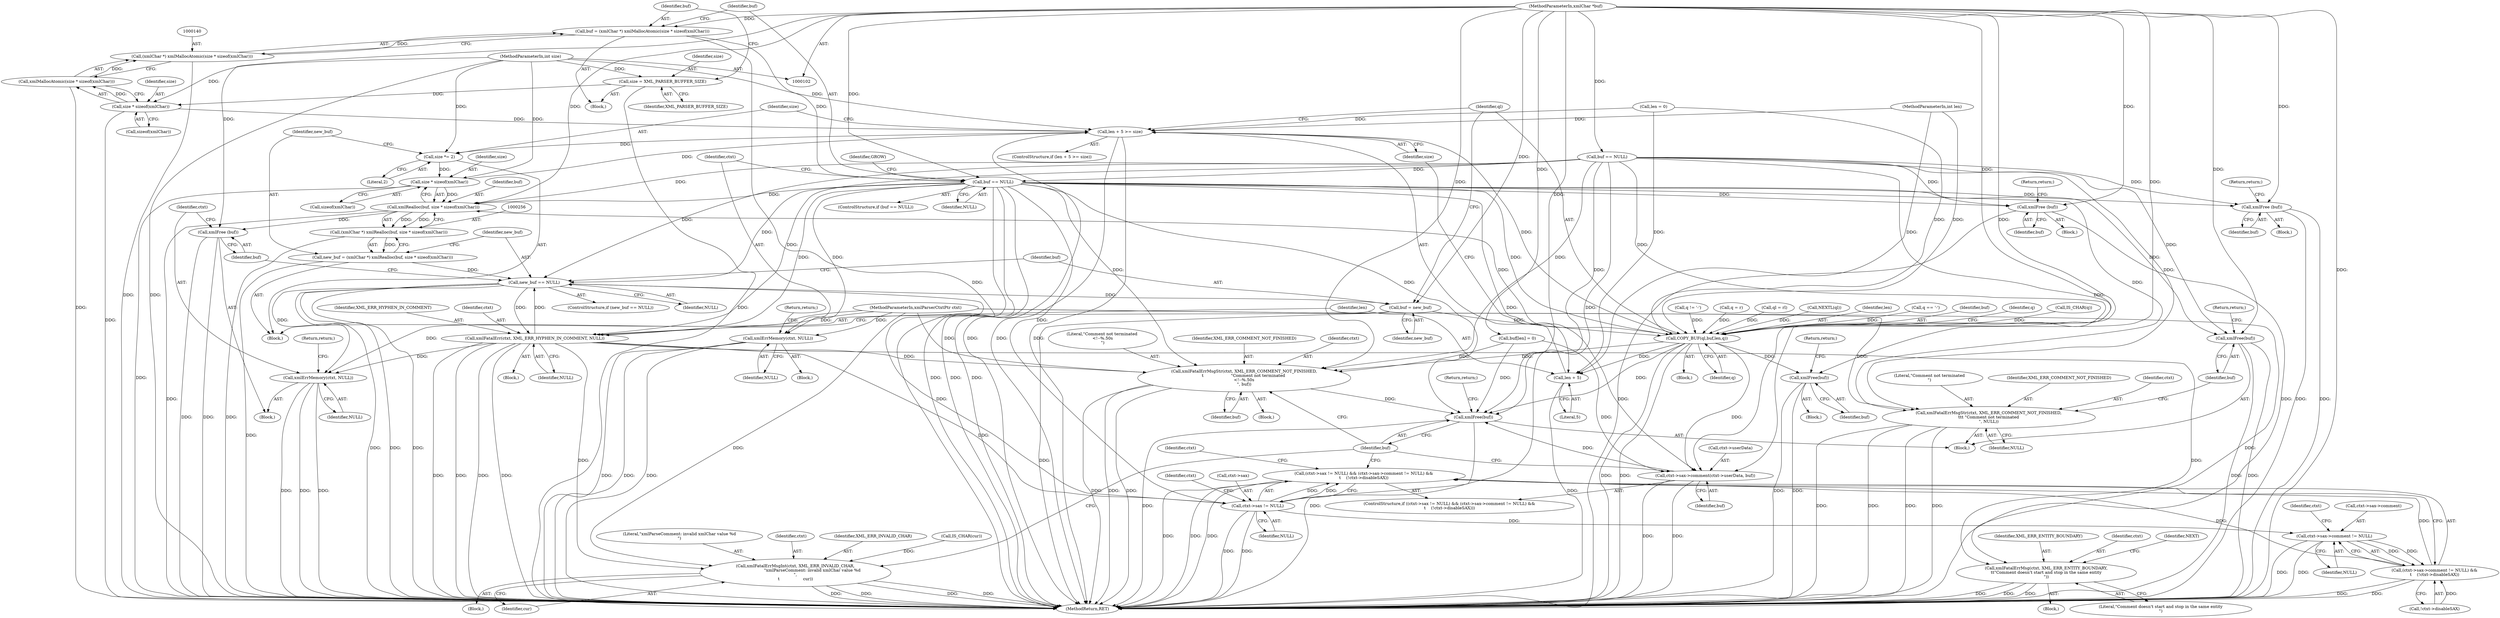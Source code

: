 digraph "0_Chrome_d0947db40187f4708c58e64cbd6013faf9eddeed_9@integer" {
"1000137" [label="(Call,buf = (xmlChar *) xmlMallocAtomic(size * sizeof(xmlChar)))"];
"1000139" [label="(Call,(xmlChar *) xmlMallocAtomic(size * sizeof(xmlChar)))"];
"1000141" [label="(Call,xmlMallocAtomic(size * sizeof(xmlChar)))"];
"1000142" [label="(Call,size * sizeof(xmlChar))"];
"1000134" [label="(Call,size = XML_PARSER_BUFFER_SIZE)"];
"1000106" [label="(MethodParameterIn,int size)"];
"1000104" [label="(MethodParameterIn,xmlChar *buf)"];
"1000147" [label="(Call,buf == NULL)"];
"1000151" [label="(Call,xmlErrMemory(ctxt, NULL))"];
"1000175" [label="(Call,xmlFree (buf))"];
"1000199" [label="(Call,xmlFree (buf))"];
"1000238" [label="(Call,xmlFatalErr(ctxt, XML_ERR_HYPHEN_IN_COMMENT, NULL))"];
"1000264" [label="(Call,new_buf == NULL)"];
"1000270" [label="(Call,xmlErrMemory(ctxt, NULL))"];
"1000274" [label="(Call,buf = new_buf)"];
"1000277" [label="(Call,COPY_BUF(ql,buf,len,q))"];
"1000243" [label="(Call,len + 5 >= size)"];
"1000250" [label="(Call,size *= 2)"];
"1000259" [label="(Call,size * sizeof(xmlChar))"];
"1000257" [label="(Call,xmlRealloc(buf, size * sizeof(xmlChar)))"];
"1000255" [label="(Call,(xmlChar *) xmlRealloc(buf, size * sizeof(xmlChar)))"];
"1000253" [label="(Call,new_buf = (xmlChar *) xmlRealloc(buf, size * sizeof(xmlChar)))"];
"1000268" [label="(Call,xmlFree (buf))"];
"1000244" [label="(Call,len + 5)"];
"1000312" [label="(Call,xmlFree(buf))"];
"1000342" [label="(Call,xmlFatalErrMsgStr(ctxt, XML_ERR_COMMENT_NOT_FINISHED,\n\t                     \"Comment not terminated \n<!--%.50s\n\", buf))"];
"1000398" [label="(Call,xmlFree(buf))"];
"1000393" [label="(Call,ctxt->sax->comment(ctxt->userData, buf))"];
"1000376" [label="(Call,ctxt->sax != NULL)"];
"1000375" [label="(Call,(ctxt->sax != NULL) && (ctxt->sax->comment != NULL) &&\n\t    (!ctxt->disableSAX))"];
"1000382" [label="(Call,ctxt->sax->comment != NULL)"];
"1000381" [label="(Call,(ctxt->sax->comment != NULL) &&\n\t    (!ctxt->disableSAX))"];
"1000353" [label="(Call,xmlFatalErrMsgInt(ctxt, XML_ERR_INVALID_CHAR,\n                          \"xmlParseComment: invalid xmlChar value %d\n\",\n\t                  cur))"];
"1000369" [label="(Call,xmlFatalErrMsg(ctxt, XML_ERR_ENTITY_BOUNDARY,\n\t\t\"Comment doesn't start and stop in the same entity\n\"))"];
"1000402" [label="(Call,xmlFatalErrMsgStr(ctxt, XML_ERR_COMMENT_NOT_FINISHED,\n\t\t\t \"Comment not terminated\n\", NULL))"];
"1000407" [label="(Call,xmlFree(buf))"];
"1000265" [label="(Identifier,new_buf)"];
"1000382" [label="(Call,ctxt->sax->comment != NULL)"];
"1000274" [label="(Call,buf = new_buf)"];
"1000391" [label="(Identifier,ctxt)"];
"1000199" [label="(Call,xmlFree (buf))"];
"1000243" [label="(Call,len + 5 >= size)"];
"1000375" [label="(Call,(ctxt->sax != NULL) && (ctxt->sax->comment != NULL) &&\n\t    (!ctxt->disableSAX))"];
"1000402" [label="(Call,xmlFatalErrMsgStr(ctxt, XML_ERR_COMMENT_NOT_FINISHED,\n\t\t\t \"Comment not terminated\n\", NULL))"];
"1000371" [label="(Identifier,XML_ERR_ENTITY_BOUNDARY)"];
"1000127" [label="(Call,buf == NULL)"];
"1000376" [label="(Call,ctxt->sax != NULL)"];
"1000254" [label="(Identifier,new_buf)"];
"1000137" [label="(Call,buf = (xmlChar *) xmlMallocAtomic(size * sizeof(xmlChar)))"];
"1000176" [label="(Identifier,buf)"];
"1000131" [label="(Call,len = 0)"];
"1000345" [label="(Literal,\"Comment not terminated \n<!--%.50s\n\")"];
"1000383" [label="(Call,ctxt->sax->comment)"];
"1000377" [label="(Call,ctxt->sax)"];
"1000175" [label="(Call,xmlFree (buf))"];
"1000352" [label="(Block,)"];
"1000313" [label="(Identifier,buf)"];
"1000403" [label="(Identifier,ctxt)"];
"1000134" [label="(Call,size = XML_PARSER_BUFFER_SIZE)"];
"1000271" [label="(Identifier,ctxt)"];
"1000139" [label="(Call,(xmlChar *) xmlMallocAtomic(size * sizeof(xmlChar)))"];
"1000154" [label="(Return,return;)"];
"1000103" [label="(MethodParameterIn,xmlParserCtxtPtr ctxt)"];
"1000104" [label="(MethodParameterIn,xmlChar *buf)"];
"1000314" [label="(Return,return;)"];
"1000153" [label="(Identifier,NULL)"];
"1000285" [label="(Call,ql = rl)"];
"1000277" [label="(Call,COPY_BUF(ql,buf,len,q))"];
"1000405" [label="(Literal,\"Comment not terminated\n\")"];
"1000136" [label="(Identifier,XML_PARSER_BUFFER_SIZE)"];
"1000356" [label="(Literal,\"xmlParseComment: invalid xmlChar value %d\n\")"];
"1000144" [label="(Call,sizeof(xmlChar))"];
"1000266" [label="(Identifier,NULL)"];
"1000275" [label="(Identifier,buf)"];
"1000354" [label="(Identifier,ctxt)"];
"1000253" [label="(Call,new_buf = (xmlChar *) xmlRealloc(buf, size * sizeof(xmlChar)))"];
"1000311" [label="(Block,)"];
"1000178" [label="(Call,NEXTL(ql))"];
"1000255" [label="(Call,(xmlChar *) xmlRealloc(buf, size * sizeof(xmlChar)))"];
"1000346" [label="(Identifier,buf)"];
"1000147" [label="(Call,buf == NULL)"];
"1000150" [label="(Block,)"];
"1000389" [label="(Call,!ctxt->disableSAX)"];
"1000370" [label="(Identifier,ctxt)"];
"1000200" [label="(Identifier,buf)"];
"1000246" [label="(Literal,5)"];
"1000238" [label="(Call,xmlFatalErr(ctxt, XML_ERR_HYPHEN_IN_COMMENT, NULL))"];
"1000259" [label="(Call,size * sizeof(xmlChar))"];
"1000353" [label="(Call,xmlFatalErrMsgInt(ctxt, XML_ERR_INVALID_CHAR,\n                          \"xmlParseComment: invalid xmlChar value %d\n\",\n\t                  cur))"];
"1000344" [label="(Identifier,XML_ERR_COMMENT_NOT_FINISHED)"];
"1000280" [label="(Identifier,len)"];
"1000201" [label="(Return,return;)"];
"1000234" [label="(Call,q == '-')"];
"1000357" [label="(Identifier,cur)"];
"1000393" [label="(Call,ctxt->sax->comment(ctxt->userData, buf))"];
"1000169" [label="(Block,)"];
"1000143" [label="(Identifier,size)"];
"1000373" [label="(Identifier,NEXT)"];
"1000105" [label="(MethodParameterIn,int len)"];
"1000268" [label="(Call,xmlFree (buf))"];
"1000130" [label="(Block,)"];
"1000385" [label="(Identifier,ctxt)"];
"1000142" [label="(Call,size * sizeof(xmlChar))"];
"1000312" [label="(Call,xmlFree(buf))"];
"1000395" [label="(Identifier,ctxt)"];
"1000279" [label="(Identifier,buf)"];
"1000355" [label="(Identifier,XML_ERR_INVALID_CHAR)"];
"1000244" [label="(Call,len + 5)"];
"1000368" [label="(Block,)"];
"1000106" [label="(MethodParameterIn,int size)"];
"1000332" [label="(Call,buf[len] = 0)"];
"1000151" [label="(Call,xmlErrMemory(ctxt, NULL))"];
"1000237" [label="(Block,)"];
"1000264" [label="(Call,new_buf == NULL)"];
"1000270" [label="(Call,xmlErrMemory(ctxt, NULL))"];
"1000380" [label="(Identifier,NULL)"];
"1000240" [label="(Identifier,XML_ERR_HYPHEN_IN_COMMENT)"];
"1000141" [label="(Call,xmlMallocAtomic(size * sizeof(xmlChar)))"];
"1000193" [label="(Block,)"];
"1000276" [label="(Identifier,new_buf)"];
"1000407" [label="(Call,xmlFree(buf))"];
"1000408" [label="(Identifier,buf)"];
"1000342" [label="(Call,xmlFatalErrMsgStr(ctxt, XML_ERR_COMMENT_NOT_FINISHED,\n\t                     \"Comment not terminated \n<!--%.50s\n\", buf))"];
"1000257" [label="(Call,xmlRealloc(buf, size * sizeof(xmlChar)))"];
"1000406" [label="(Identifier,NULL)"];
"1000263" [label="(ControlStructure,if (new_buf == NULL))"];
"1000241" [label="(Identifier,NULL)"];
"1000272" [label="(Identifier,NULL)"];
"1000400" [label="(Return,return;)"];
"1000239" [label="(Identifier,ctxt)"];
"1000107" [label="(Block,)"];
"1000177" [label="(Return,return;)"];
"1000252" [label="(Literal,2)"];
"1000397" [label="(Identifier,buf)"];
"1000155" [label="(Identifier,GROW)"];
"1000248" [label="(Block,)"];
"1000146" [label="(ControlStructure,if (buf == NULL))"];
"1000399" [label="(Identifier,buf)"];
"1000343" [label="(Identifier,ctxt)"];
"1000283" [label="(Identifier,q)"];
"1000247" [label="(Identifier,size)"];
"1000138" [label="(Identifier,buf)"];
"1000394" [label="(Call,ctxt->userData)"];
"1000410" [label="(MethodReturn,RET)"];
"1000267" [label="(Block,)"];
"1000278" [label="(Identifier,ql)"];
"1000242" [label="(ControlStructure,if (len + 5 >= size))"];
"1000167" [label="(Call,IS_CHAR(q))"];
"1000251" [label="(Identifier,size)"];
"1000225" [label="(Call,q != '-')"];
"1000369" [label="(Call,xmlFatalErrMsg(ctxt, XML_ERR_ENTITY_BOUNDARY,\n\t\t\"Comment doesn't start and stop in the same entity\n\"))"];
"1000258" [label="(Identifier,buf)"];
"1000135" [label="(Identifier,size)"];
"1000260" [label="(Identifier,size)"];
"1000398" [label="(Call,xmlFree(buf))"];
"1000388" [label="(Identifier,NULL)"];
"1000152" [label="(Identifier,ctxt)"];
"1000281" [label="(Identifier,q)"];
"1000269" [label="(Identifier,buf)"];
"1000282" [label="(Call,q = r)"];
"1000149" [label="(Identifier,NULL)"];
"1000350" [label="(Call,IS_CHAR(cur))"];
"1000228" [label="(Block,)"];
"1000273" [label="(Return,return;)"];
"1000372" [label="(Literal,\"Comment doesn't start and stop in the same entity\n\")"];
"1000261" [label="(Call,sizeof(xmlChar))"];
"1000341" [label="(Block,)"];
"1000381" [label="(Call,(ctxt->sax->comment != NULL) &&\n\t    (!ctxt->disableSAX))"];
"1000245" [label="(Identifier,len)"];
"1000404" [label="(Identifier,XML_ERR_COMMENT_NOT_FINISHED)"];
"1000250" [label="(Call,size *= 2)"];
"1000148" [label="(Identifier,buf)"];
"1000409" [label="(Return,return;)"];
"1000374" [label="(ControlStructure,if ((ctxt->sax != NULL) && (ctxt->sax->comment != NULL) &&\n\t    (!ctxt->disableSAX)))"];
"1000137" -> "1000130"  [label="AST: "];
"1000137" -> "1000139"  [label="CFG: "];
"1000138" -> "1000137"  [label="AST: "];
"1000139" -> "1000137"  [label="AST: "];
"1000148" -> "1000137"  [label="CFG: "];
"1000137" -> "1000410"  [label="DDG: "];
"1000139" -> "1000137"  [label="DDG: "];
"1000104" -> "1000137"  [label="DDG: "];
"1000137" -> "1000147"  [label="DDG: "];
"1000139" -> "1000141"  [label="CFG: "];
"1000140" -> "1000139"  [label="AST: "];
"1000141" -> "1000139"  [label="AST: "];
"1000139" -> "1000410"  [label="DDG: "];
"1000141" -> "1000139"  [label="DDG: "];
"1000141" -> "1000142"  [label="CFG: "];
"1000142" -> "1000141"  [label="AST: "];
"1000141" -> "1000410"  [label="DDG: "];
"1000142" -> "1000141"  [label="DDG: "];
"1000142" -> "1000144"  [label="CFG: "];
"1000143" -> "1000142"  [label="AST: "];
"1000144" -> "1000142"  [label="AST: "];
"1000142" -> "1000410"  [label="DDG: "];
"1000134" -> "1000142"  [label="DDG: "];
"1000106" -> "1000142"  [label="DDG: "];
"1000142" -> "1000243"  [label="DDG: "];
"1000134" -> "1000130"  [label="AST: "];
"1000134" -> "1000136"  [label="CFG: "];
"1000135" -> "1000134"  [label="AST: "];
"1000136" -> "1000134"  [label="AST: "];
"1000138" -> "1000134"  [label="CFG: "];
"1000134" -> "1000410"  [label="DDG: "];
"1000106" -> "1000134"  [label="DDG: "];
"1000106" -> "1000102"  [label="AST: "];
"1000106" -> "1000410"  [label="DDG: "];
"1000106" -> "1000243"  [label="DDG: "];
"1000106" -> "1000250"  [label="DDG: "];
"1000106" -> "1000259"  [label="DDG: "];
"1000104" -> "1000102"  [label="AST: "];
"1000104" -> "1000410"  [label="DDG: "];
"1000104" -> "1000127"  [label="DDG: "];
"1000104" -> "1000147"  [label="DDG: "];
"1000104" -> "1000175"  [label="DDG: "];
"1000104" -> "1000199"  [label="DDG: "];
"1000104" -> "1000257"  [label="DDG: "];
"1000104" -> "1000268"  [label="DDG: "];
"1000104" -> "1000274"  [label="DDG: "];
"1000104" -> "1000277"  [label="DDG: "];
"1000104" -> "1000312"  [label="DDG: "];
"1000104" -> "1000332"  [label="DDG: "];
"1000104" -> "1000342"  [label="DDG: "];
"1000104" -> "1000393"  [label="DDG: "];
"1000104" -> "1000398"  [label="DDG: "];
"1000104" -> "1000407"  [label="DDG: "];
"1000147" -> "1000146"  [label="AST: "];
"1000147" -> "1000149"  [label="CFG: "];
"1000148" -> "1000147"  [label="AST: "];
"1000149" -> "1000147"  [label="AST: "];
"1000152" -> "1000147"  [label="CFG: "];
"1000155" -> "1000147"  [label="CFG: "];
"1000147" -> "1000410"  [label="DDG: "];
"1000147" -> "1000410"  [label="DDG: "];
"1000147" -> "1000410"  [label="DDG: "];
"1000127" -> "1000147"  [label="DDG: "];
"1000147" -> "1000151"  [label="DDG: "];
"1000147" -> "1000175"  [label="DDG: "];
"1000147" -> "1000199"  [label="DDG: "];
"1000147" -> "1000238"  [label="DDG: "];
"1000147" -> "1000257"  [label="DDG: "];
"1000147" -> "1000264"  [label="DDG: "];
"1000147" -> "1000277"  [label="DDG: "];
"1000147" -> "1000342"  [label="DDG: "];
"1000147" -> "1000376"  [label="DDG: "];
"1000147" -> "1000393"  [label="DDG: "];
"1000147" -> "1000398"  [label="DDG: "];
"1000147" -> "1000402"  [label="DDG: "];
"1000147" -> "1000407"  [label="DDG: "];
"1000151" -> "1000150"  [label="AST: "];
"1000151" -> "1000153"  [label="CFG: "];
"1000152" -> "1000151"  [label="AST: "];
"1000153" -> "1000151"  [label="AST: "];
"1000154" -> "1000151"  [label="CFG: "];
"1000151" -> "1000410"  [label="DDG: "];
"1000151" -> "1000410"  [label="DDG: "];
"1000151" -> "1000410"  [label="DDG: "];
"1000103" -> "1000151"  [label="DDG: "];
"1000175" -> "1000169"  [label="AST: "];
"1000175" -> "1000176"  [label="CFG: "];
"1000176" -> "1000175"  [label="AST: "];
"1000177" -> "1000175"  [label="CFG: "];
"1000175" -> "1000410"  [label="DDG: "];
"1000175" -> "1000410"  [label="DDG: "];
"1000127" -> "1000175"  [label="DDG: "];
"1000199" -> "1000193"  [label="AST: "];
"1000199" -> "1000200"  [label="CFG: "];
"1000200" -> "1000199"  [label="AST: "];
"1000201" -> "1000199"  [label="CFG: "];
"1000199" -> "1000410"  [label="DDG: "];
"1000199" -> "1000410"  [label="DDG: "];
"1000127" -> "1000199"  [label="DDG: "];
"1000238" -> "1000237"  [label="AST: "];
"1000238" -> "1000241"  [label="CFG: "];
"1000239" -> "1000238"  [label="AST: "];
"1000240" -> "1000238"  [label="AST: "];
"1000241" -> "1000238"  [label="AST: "];
"1000245" -> "1000238"  [label="CFG: "];
"1000238" -> "1000410"  [label="DDG: "];
"1000238" -> "1000410"  [label="DDG: "];
"1000238" -> "1000410"  [label="DDG: "];
"1000238" -> "1000410"  [label="DDG: "];
"1000103" -> "1000238"  [label="DDG: "];
"1000127" -> "1000238"  [label="DDG: "];
"1000264" -> "1000238"  [label="DDG: "];
"1000238" -> "1000264"  [label="DDG: "];
"1000238" -> "1000270"  [label="DDG: "];
"1000238" -> "1000342"  [label="DDG: "];
"1000238" -> "1000353"  [label="DDG: "];
"1000238" -> "1000369"  [label="DDG: "];
"1000238" -> "1000376"  [label="DDG: "];
"1000264" -> "1000263"  [label="AST: "];
"1000264" -> "1000266"  [label="CFG: "];
"1000265" -> "1000264"  [label="AST: "];
"1000266" -> "1000264"  [label="AST: "];
"1000269" -> "1000264"  [label="CFG: "];
"1000275" -> "1000264"  [label="CFG: "];
"1000264" -> "1000410"  [label="DDG: "];
"1000264" -> "1000410"  [label="DDG: "];
"1000264" -> "1000410"  [label="DDG: "];
"1000253" -> "1000264"  [label="DDG: "];
"1000127" -> "1000264"  [label="DDG: "];
"1000264" -> "1000270"  [label="DDG: "];
"1000264" -> "1000274"  [label="DDG: "];
"1000264" -> "1000376"  [label="DDG: "];
"1000270" -> "1000267"  [label="AST: "];
"1000270" -> "1000272"  [label="CFG: "];
"1000271" -> "1000270"  [label="AST: "];
"1000272" -> "1000270"  [label="AST: "];
"1000273" -> "1000270"  [label="CFG: "];
"1000270" -> "1000410"  [label="DDG: "];
"1000270" -> "1000410"  [label="DDG: "];
"1000270" -> "1000410"  [label="DDG: "];
"1000103" -> "1000270"  [label="DDG: "];
"1000274" -> "1000248"  [label="AST: "];
"1000274" -> "1000276"  [label="CFG: "];
"1000275" -> "1000274"  [label="AST: "];
"1000276" -> "1000274"  [label="AST: "];
"1000278" -> "1000274"  [label="CFG: "];
"1000274" -> "1000410"  [label="DDG: "];
"1000274" -> "1000277"  [label="DDG: "];
"1000277" -> "1000228"  [label="AST: "];
"1000277" -> "1000281"  [label="CFG: "];
"1000278" -> "1000277"  [label="AST: "];
"1000279" -> "1000277"  [label="AST: "];
"1000280" -> "1000277"  [label="AST: "];
"1000281" -> "1000277"  [label="AST: "];
"1000283" -> "1000277"  [label="CFG: "];
"1000277" -> "1000410"  [label="DDG: "];
"1000277" -> "1000410"  [label="DDG: "];
"1000277" -> "1000243"  [label="DDG: "];
"1000277" -> "1000244"  [label="DDG: "];
"1000277" -> "1000257"  [label="DDG: "];
"1000285" -> "1000277"  [label="DDG: "];
"1000178" -> "1000277"  [label="DDG: "];
"1000127" -> "1000277"  [label="DDG: "];
"1000105" -> "1000277"  [label="DDG: "];
"1000131" -> "1000277"  [label="DDG: "];
"1000167" -> "1000277"  [label="DDG: "];
"1000234" -> "1000277"  [label="DDG: "];
"1000225" -> "1000277"  [label="DDG: "];
"1000282" -> "1000277"  [label="DDG: "];
"1000277" -> "1000312"  [label="DDG: "];
"1000277" -> "1000342"  [label="DDG: "];
"1000277" -> "1000393"  [label="DDG: "];
"1000277" -> "1000398"  [label="DDG: "];
"1000243" -> "1000242"  [label="AST: "];
"1000243" -> "1000247"  [label="CFG: "];
"1000244" -> "1000243"  [label="AST: "];
"1000247" -> "1000243"  [label="AST: "];
"1000251" -> "1000243"  [label="CFG: "];
"1000278" -> "1000243"  [label="CFG: "];
"1000243" -> "1000410"  [label="DDG: "];
"1000243" -> "1000410"  [label="DDG: "];
"1000243" -> "1000410"  [label="DDG: "];
"1000131" -> "1000243"  [label="DDG: "];
"1000105" -> "1000243"  [label="DDG: "];
"1000259" -> "1000243"  [label="DDG: "];
"1000243" -> "1000250"  [label="DDG: "];
"1000250" -> "1000248"  [label="AST: "];
"1000250" -> "1000252"  [label="CFG: "];
"1000251" -> "1000250"  [label="AST: "];
"1000252" -> "1000250"  [label="AST: "];
"1000254" -> "1000250"  [label="CFG: "];
"1000250" -> "1000259"  [label="DDG: "];
"1000259" -> "1000257"  [label="AST: "];
"1000259" -> "1000261"  [label="CFG: "];
"1000260" -> "1000259"  [label="AST: "];
"1000261" -> "1000259"  [label="AST: "];
"1000257" -> "1000259"  [label="CFG: "];
"1000259" -> "1000410"  [label="DDG: "];
"1000259" -> "1000257"  [label="DDG: "];
"1000257" -> "1000255"  [label="AST: "];
"1000258" -> "1000257"  [label="AST: "];
"1000255" -> "1000257"  [label="CFG: "];
"1000257" -> "1000410"  [label="DDG: "];
"1000257" -> "1000255"  [label="DDG: "];
"1000257" -> "1000255"  [label="DDG: "];
"1000127" -> "1000257"  [label="DDG: "];
"1000257" -> "1000268"  [label="DDG: "];
"1000255" -> "1000253"  [label="AST: "];
"1000256" -> "1000255"  [label="AST: "];
"1000253" -> "1000255"  [label="CFG: "];
"1000255" -> "1000410"  [label="DDG: "];
"1000255" -> "1000253"  [label="DDG: "];
"1000253" -> "1000248"  [label="AST: "];
"1000254" -> "1000253"  [label="AST: "];
"1000265" -> "1000253"  [label="CFG: "];
"1000253" -> "1000410"  [label="DDG: "];
"1000268" -> "1000267"  [label="AST: "];
"1000268" -> "1000269"  [label="CFG: "];
"1000269" -> "1000268"  [label="AST: "];
"1000271" -> "1000268"  [label="CFG: "];
"1000268" -> "1000410"  [label="DDG: "];
"1000268" -> "1000410"  [label="DDG: "];
"1000244" -> "1000246"  [label="CFG: "];
"1000245" -> "1000244"  [label="AST: "];
"1000246" -> "1000244"  [label="AST: "];
"1000247" -> "1000244"  [label="CFG: "];
"1000244" -> "1000410"  [label="DDG: "];
"1000131" -> "1000244"  [label="DDG: "];
"1000105" -> "1000244"  [label="DDG: "];
"1000312" -> "1000311"  [label="AST: "];
"1000312" -> "1000313"  [label="CFG: "];
"1000313" -> "1000312"  [label="AST: "];
"1000314" -> "1000312"  [label="CFG: "];
"1000312" -> "1000410"  [label="DDG: "];
"1000312" -> "1000410"  [label="DDG: "];
"1000342" -> "1000341"  [label="AST: "];
"1000342" -> "1000346"  [label="CFG: "];
"1000343" -> "1000342"  [label="AST: "];
"1000344" -> "1000342"  [label="AST: "];
"1000345" -> "1000342"  [label="AST: "];
"1000346" -> "1000342"  [label="AST: "];
"1000399" -> "1000342"  [label="CFG: "];
"1000342" -> "1000410"  [label="DDG: "];
"1000342" -> "1000410"  [label="DDG: "];
"1000342" -> "1000410"  [label="DDG: "];
"1000103" -> "1000342"  [label="DDG: "];
"1000332" -> "1000342"  [label="DDG: "];
"1000127" -> "1000342"  [label="DDG: "];
"1000342" -> "1000398"  [label="DDG: "];
"1000398" -> "1000107"  [label="AST: "];
"1000398" -> "1000399"  [label="CFG: "];
"1000399" -> "1000398"  [label="AST: "];
"1000400" -> "1000398"  [label="CFG: "];
"1000398" -> "1000410"  [label="DDG: "];
"1000398" -> "1000410"  [label="DDG: "];
"1000393" -> "1000398"  [label="DDG: "];
"1000332" -> "1000398"  [label="DDG: "];
"1000127" -> "1000398"  [label="DDG: "];
"1000393" -> "1000374"  [label="AST: "];
"1000393" -> "1000397"  [label="CFG: "];
"1000394" -> "1000393"  [label="AST: "];
"1000397" -> "1000393"  [label="AST: "];
"1000399" -> "1000393"  [label="CFG: "];
"1000393" -> "1000410"  [label="DDG: "];
"1000393" -> "1000410"  [label="DDG: "];
"1000332" -> "1000393"  [label="DDG: "];
"1000127" -> "1000393"  [label="DDG: "];
"1000376" -> "1000375"  [label="AST: "];
"1000376" -> "1000380"  [label="CFG: "];
"1000377" -> "1000376"  [label="AST: "];
"1000380" -> "1000376"  [label="AST: "];
"1000385" -> "1000376"  [label="CFG: "];
"1000375" -> "1000376"  [label="CFG: "];
"1000376" -> "1000410"  [label="DDG: "];
"1000376" -> "1000410"  [label="DDG: "];
"1000376" -> "1000375"  [label="DDG: "];
"1000376" -> "1000375"  [label="DDG: "];
"1000127" -> "1000376"  [label="DDG: "];
"1000376" -> "1000382"  [label="DDG: "];
"1000375" -> "1000374"  [label="AST: "];
"1000375" -> "1000381"  [label="CFG: "];
"1000381" -> "1000375"  [label="AST: "];
"1000395" -> "1000375"  [label="CFG: "];
"1000399" -> "1000375"  [label="CFG: "];
"1000375" -> "1000410"  [label="DDG: "];
"1000375" -> "1000410"  [label="DDG: "];
"1000375" -> "1000410"  [label="DDG: "];
"1000381" -> "1000375"  [label="DDG: "];
"1000381" -> "1000375"  [label="DDG: "];
"1000382" -> "1000381"  [label="AST: "];
"1000382" -> "1000388"  [label="CFG: "];
"1000383" -> "1000382"  [label="AST: "];
"1000388" -> "1000382"  [label="AST: "];
"1000391" -> "1000382"  [label="CFG: "];
"1000381" -> "1000382"  [label="CFG: "];
"1000382" -> "1000410"  [label="DDG: "];
"1000382" -> "1000410"  [label="DDG: "];
"1000382" -> "1000381"  [label="DDG: "];
"1000382" -> "1000381"  [label="DDG: "];
"1000381" -> "1000389"  [label="CFG: "];
"1000389" -> "1000381"  [label="AST: "];
"1000381" -> "1000410"  [label="DDG: "];
"1000381" -> "1000410"  [label="DDG: "];
"1000389" -> "1000381"  [label="DDG: "];
"1000353" -> "1000352"  [label="AST: "];
"1000353" -> "1000357"  [label="CFG: "];
"1000354" -> "1000353"  [label="AST: "];
"1000355" -> "1000353"  [label="AST: "];
"1000356" -> "1000353"  [label="AST: "];
"1000357" -> "1000353"  [label="AST: "];
"1000399" -> "1000353"  [label="CFG: "];
"1000353" -> "1000410"  [label="DDG: "];
"1000353" -> "1000410"  [label="DDG: "];
"1000353" -> "1000410"  [label="DDG: "];
"1000353" -> "1000410"  [label="DDG: "];
"1000103" -> "1000353"  [label="DDG: "];
"1000350" -> "1000353"  [label="DDG: "];
"1000369" -> "1000368"  [label="AST: "];
"1000369" -> "1000372"  [label="CFG: "];
"1000370" -> "1000369"  [label="AST: "];
"1000371" -> "1000369"  [label="AST: "];
"1000372" -> "1000369"  [label="AST: "];
"1000373" -> "1000369"  [label="CFG: "];
"1000369" -> "1000410"  [label="DDG: "];
"1000369" -> "1000410"  [label="DDG: "];
"1000369" -> "1000410"  [label="DDG: "];
"1000103" -> "1000369"  [label="DDG: "];
"1000402" -> "1000107"  [label="AST: "];
"1000402" -> "1000406"  [label="CFG: "];
"1000403" -> "1000402"  [label="AST: "];
"1000404" -> "1000402"  [label="AST: "];
"1000405" -> "1000402"  [label="AST: "];
"1000406" -> "1000402"  [label="AST: "];
"1000408" -> "1000402"  [label="CFG: "];
"1000402" -> "1000410"  [label="DDG: "];
"1000402" -> "1000410"  [label="DDG: "];
"1000402" -> "1000410"  [label="DDG: "];
"1000402" -> "1000410"  [label="DDG: "];
"1000103" -> "1000402"  [label="DDG: "];
"1000127" -> "1000402"  [label="DDG: "];
"1000407" -> "1000107"  [label="AST: "];
"1000407" -> "1000408"  [label="CFG: "];
"1000408" -> "1000407"  [label="AST: "];
"1000409" -> "1000407"  [label="CFG: "];
"1000407" -> "1000410"  [label="DDG: "];
"1000407" -> "1000410"  [label="DDG: "];
"1000127" -> "1000407"  [label="DDG: "];
}
